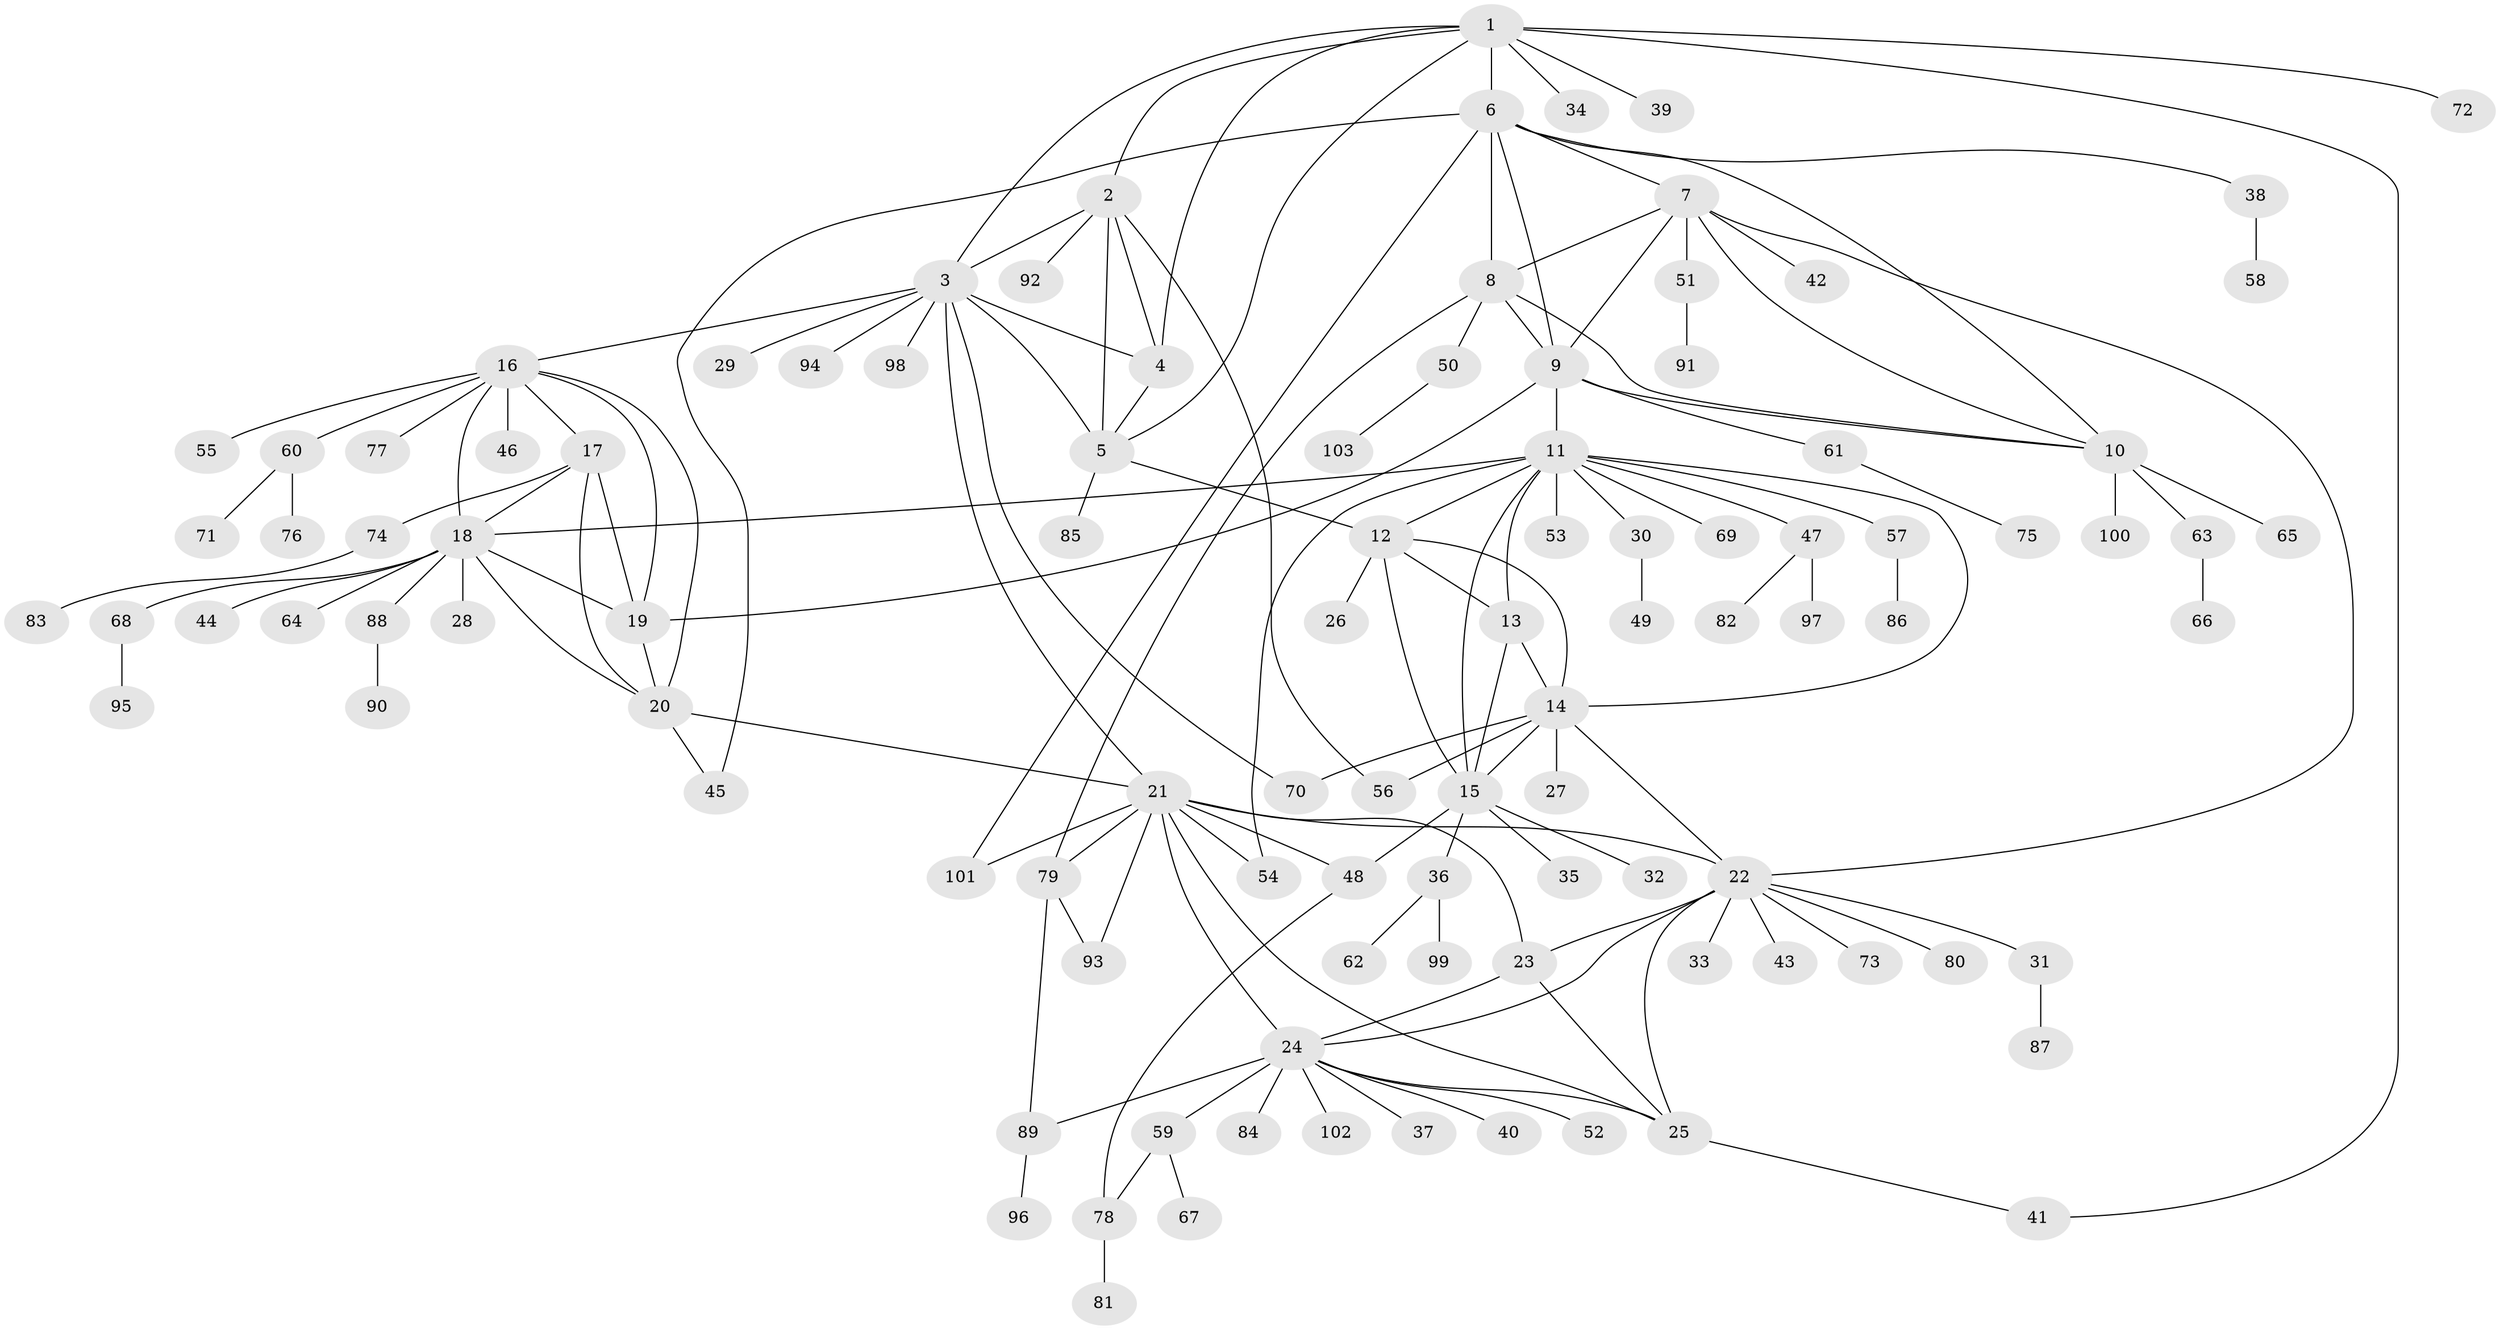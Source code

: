 // coarse degree distribution, {8: 0.056338028169014086, 6: 0.028169014084507043, 10: 0.028169014084507043, 4: 0.04225352112676056, 5: 0.028169014084507043, 7: 0.04225352112676056, 11: 0.028169014084507043, 3: 0.056338028169014086, 13: 0.014084507042253521, 9: 0.014084507042253521, 1: 0.5774647887323944, 2: 0.08450704225352113}
// Generated by graph-tools (version 1.1) at 2025/42/03/06/25 10:42:13]
// undirected, 103 vertices, 149 edges
graph export_dot {
graph [start="1"]
  node [color=gray90,style=filled];
  1;
  2;
  3;
  4;
  5;
  6;
  7;
  8;
  9;
  10;
  11;
  12;
  13;
  14;
  15;
  16;
  17;
  18;
  19;
  20;
  21;
  22;
  23;
  24;
  25;
  26;
  27;
  28;
  29;
  30;
  31;
  32;
  33;
  34;
  35;
  36;
  37;
  38;
  39;
  40;
  41;
  42;
  43;
  44;
  45;
  46;
  47;
  48;
  49;
  50;
  51;
  52;
  53;
  54;
  55;
  56;
  57;
  58;
  59;
  60;
  61;
  62;
  63;
  64;
  65;
  66;
  67;
  68;
  69;
  70;
  71;
  72;
  73;
  74;
  75;
  76;
  77;
  78;
  79;
  80;
  81;
  82;
  83;
  84;
  85;
  86;
  87;
  88;
  89;
  90;
  91;
  92;
  93;
  94;
  95;
  96;
  97;
  98;
  99;
  100;
  101;
  102;
  103;
  1 -- 2;
  1 -- 3;
  1 -- 4;
  1 -- 5;
  1 -- 6;
  1 -- 34;
  1 -- 39;
  1 -- 41;
  1 -- 72;
  2 -- 3;
  2 -- 4;
  2 -- 5;
  2 -- 56;
  2 -- 92;
  3 -- 4;
  3 -- 5;
  3 -- 16;
  3 -- 21;
  3 -- 29;
  3 -- 70;
  3 -- 94;
  3 -- 98;
  4 -- 5;
  5 -- 12;
  5 -- 85;
  6 -- 7;
  6 -- 8;
  6 -- 9;
  6 -- 10;
  6 -- 38;
  6 -- 45;
  6 -- 101;
  7 -- 8;
  7 -- 9;
  7 -- 10;
  7 -- 22;
  7 -- 42;
  7 -- 51;
  8 -- 9;
  8 -- 10;
  8 -- 50;
  8 -- 79;
  9 -- 10;
  9 -- 11;
  9 -- 19;
  9 -- 61;
  10 -- 63;
  10 -- 65;
  10 -- 100;
  11 -- 12;
  11 -- 13;
  11 -- 14;
  11 -- 15;
  11 -- 18;
  11 -- 30;
  11 -- 47;
  11 -- 53;
  11 -- 54;
  11 -- 57;
  11 -- 69;
  12 -- 13;
  12 -- 14;
  12 -- 15;
  12 -- 26;
  13 -- 14;
  13 -- 15;
  14 -- 15;
  14 -- 22;
  14 -- 27;
  14 -- 56;
  14 -- 70;
  15 -- 32;
  15 -- 35;
  15 -- 36;
  15 -- 48;
  16 -- 17;
  16 -- 18;
  16 -- 19;
  16 -- 20;
  16 -- 46;
  16 -- 55;
  16 -- 60;
  16 -- 77;
  17 -- 18;
  17 -- 19;
  17 -- 20;
  17 -- 74;
  18 -- 19;
  18 -- 20;
  18 -- 28;
  18 -- 44;
  18 -- 64;
  18 -- 68;
  18 -- 88;
  19 -- 20;
  20 -- 21;
  20 -- 45;
  21 -- 22;
  21 -- 23;
  21 -- 24;
  21 -- 25;
  21 -- 48;
  21 -- 54;
  21 -- 79;
  21 -- 93;
  21 -- 101;
  22 -- 23;
  22 -- 24;
  22 -- 25;
  22 -- 31;
  22 -- 33;
  22 -- 43;
  22 -- 73;
  22 -- 80;
  23 -- 24;
  23 -- 25;
  24 -- 25;
  24 -- 37;
  24 -- 40;
  24 -- 52;
  24 -- 59;
  24 -- 84;
  24 -- 89;
  24 -- 102;
  25 -- 41;
  30 -- 49;
  31 -- 87;
  36 -- 62;
  36 -- 99;
  38 -- 58;
  47 -- 82;
  47 -- 97;
  48 -- 78;
  50 -- 103;
  51 -- 91;
  57 -- 86;
  59 -- 67;
  59 -- 78;
  60 -- 71;
  60 -- 76;
  61 -- 75;
  63 -- 66;
  68 -- 95;
  74 -- 83;
  78 -- 81;
  79 -- 89;
  79 -- 93;
  88 -- 90;
  89 -- 96;
}
